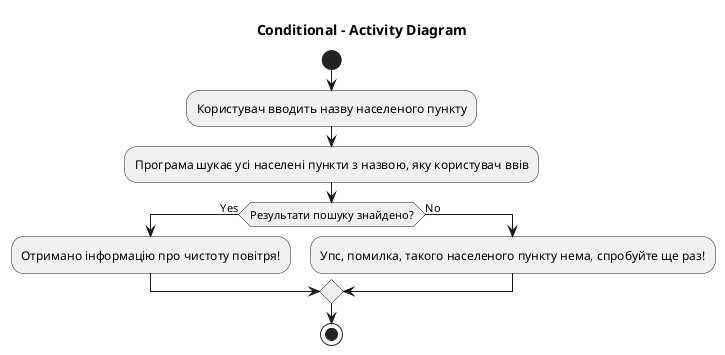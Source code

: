@startuml
title Conditional - Activity Diagram 

start
:Користувач вводить назву населеного пункту;
:Програма шукає усі населені пункти з назвою, яку користувач ввів;
if (Результати пошуку знайдено?) then (Yes)
  :Отримано інформацію про чистоту повітря!;
else (No)
  :Упс, помилка, такого населеного пункту нема, спробуйте ще раз!;
endif
stop

@enduml
